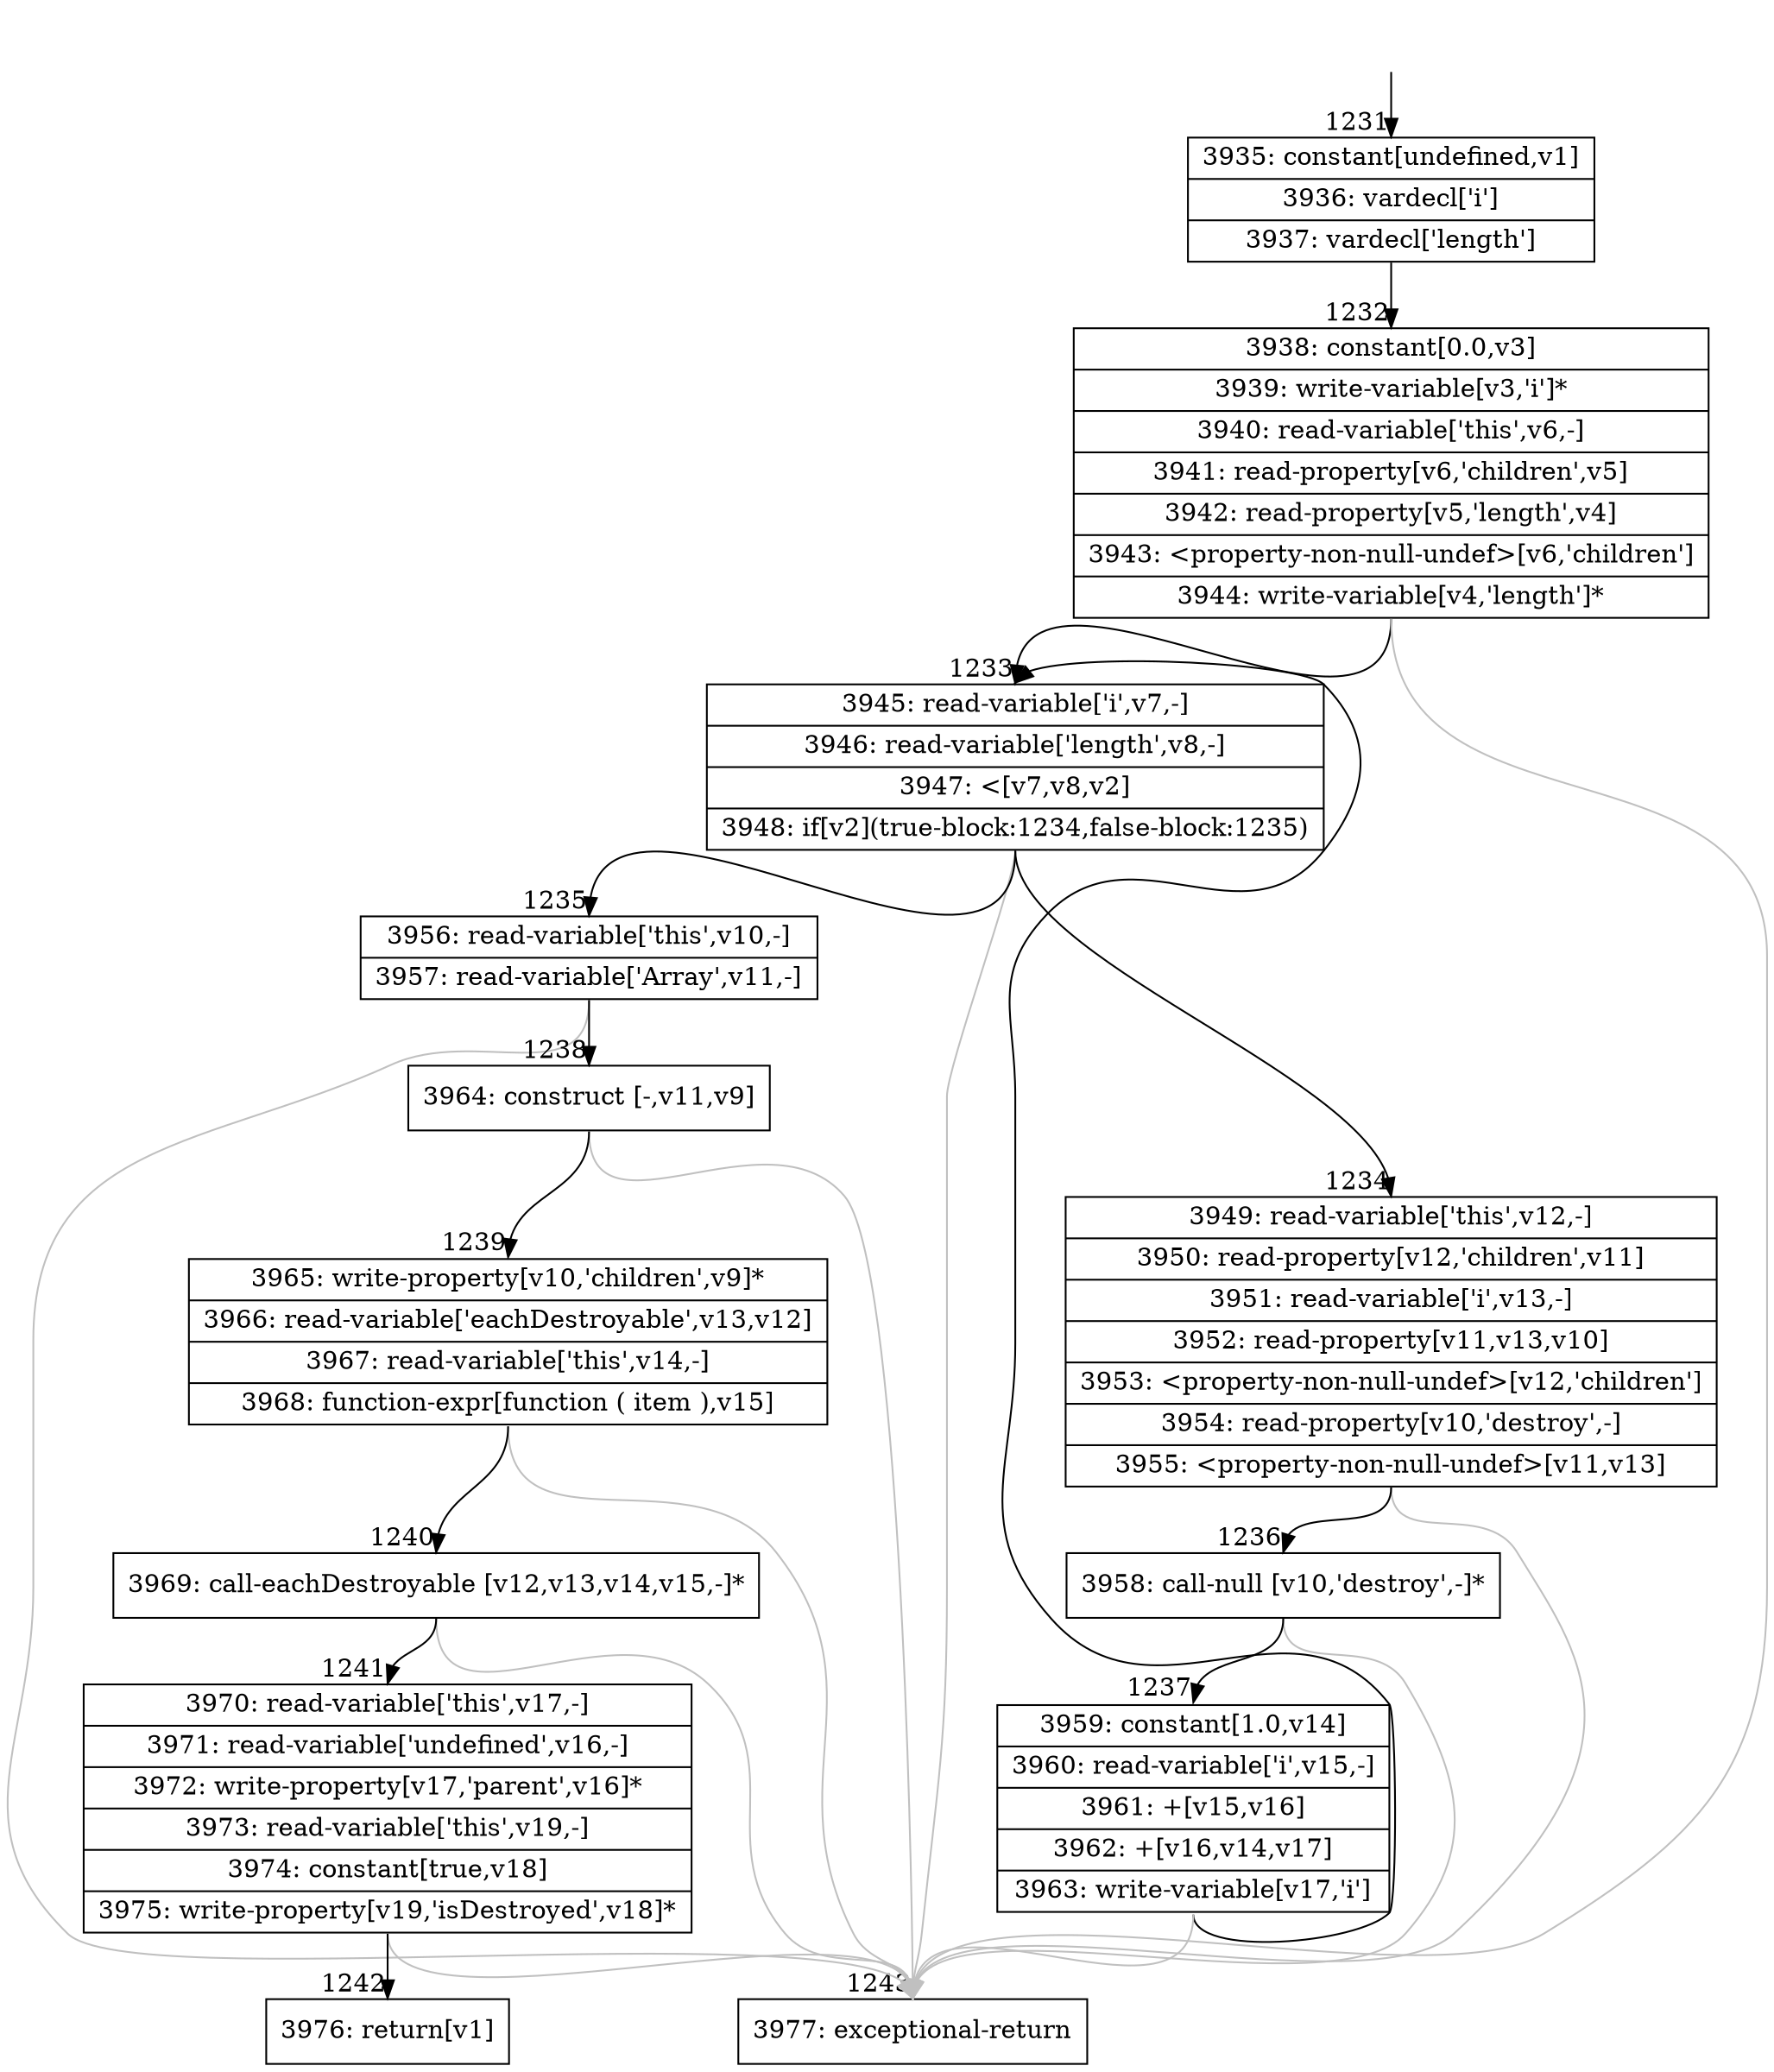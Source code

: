 digraph {
rankdir="TD"
BB_entry91[shape=none,label=""];
BB_entry91 -> BB1231 [tailport=s, headport=n, headlabel="    1231"]
BB1231 [shape=record label="{3935: constant[undefined,v1]|3936: vardecl['i']|3937: vardecl['length']}" ] 
BB1231 -> BB1232 [tailport=s, headport=n, headlabel="      1232"]
BB1232 [shape=record label="{3938: constant[0.0,v3]|3939: write-variable[v3,'i']*|3940: read-variable['this',v6,-]|3941: read-property[v6,'children',v5]|3942: read-property[v5,'length',v4]|3943: \<property-non-null-undef\>[v6,'children']|3944: write-variable[v4,'length']*}" ] 
BB1232 -> BB1233 [tailport=s, headport=n, headlabel="      1233"]
BB1232 -> BB1243 [tailport=s, headport=n, color=gray, headlabel="      1243"]
BB1233 [shape=record label="{3945: read-variable['i',v7,-]|3946: read-variable['length',v8,-]|3947: \<[v7,v8,v2]|3948: if[v2](true-block:1234,false-block:1235)}" ] 
BB1233 -> BB1234 [tailport=s, headport=n, headlabel="      1234"]
BB1233 -> BB1235 [tailport=s, headport=n, headlabel="      1235"]
BB1233 -> BB1243 [tailport=s, headport=n, color=gray]
BB1234 [shape=record label="{3949: read-variable['this',v12,-]|3950: read-property[v12,'children',v11]|3951: read-variable['i',v13,-]|3952: read-property[v11,v13,v10]|3953: \<property-non-null-undef\>[v12,'children']|3954: read-property[v10,'destroy',-]|3955: \<property-non-null-undef\>[v11,v13]}" ] 
BB1234 -> BB1236 [tailport=s, headport=n, headlabel="      1236"]
BB1234 -> BB1243 [tailport=s, headport=n, color=gray]
BB1235 [shape=record label="{3956: read-variable['this',v10,-]|3957: read-variable['Array',v11,-]}" ] 
BB1235 -> BB1238 [tailport=s, headport=n, headlabel="      1238"]
BB1235 -> BB1243 [tailport=s, headport=n, color=gray]
BB1236 [shape=record label="{3958: call-null [v10,'destroy',-]*}" ] 
BB1236 -> BB1237 [tailport=s, headport=n, headlabel="      1237"]
BB1236 -> BB1243 [tailport=s, headport=n, color=gray]
BB1237 [shape=record label="{3959: constant[1.0,v14]|3960: read-variable['i',v15,-]|3961: +[v15,v16]|3962: +[v16,v14,v17]|3963: write-variable[v17,'i']}" ] 
BB1237 -> BB1233 [tailport=s, headport=n]
BB1237 -> BB1243 [tailport=s, headport=n, color=gray]
BB1238 [shape=record label="{3964: construct [-,v11,v9]}" ] 
BB1238 -> BB1239 [tailport=s, headport=n, headlabel="      1239"]
BB1238 -> BB1243 [tailport=s, headport=n, color=gray]
BB1239 [shape=record label="{3965: write-property[v10,'children',v9]*|3966: read-variable['eachDestroyable',v13,v12]|3967: read-variable['this',v14,-]|3968: function-expr[function ( item ),v15]}" ] 
BB1239 -> BB1240 [tailport=s, headport=n, headlabel="      1240"]
BB1239 -> BB1243 [tailport=s, headport=n, color=gray]
BB1240 [shape=record label="{3969: call-eachDestroyable [v12,v13,v14,v15,-]*}" ] 
BB1240 -> BB1241 [tailport=s, headport=n, headlabel="      1241"]
BB1240 -> BB1243 [tailport=s, headport=n, color=gray]
BB1241 [shape=record label="{3970: read-variable['this',v17,-]|3971: read-variable['undefined',v16,-]|3972: write-property[v17,'parent',v16]*|3973: read-variable['this',v19,-]|3974: constant[true,v18]|3975: write-property[v19,'isDestroyed',v18]*}" ] 
BB1241 -> BB1242 [tailport=s, headport=n, headlabel="      1242"]
BB1241 -> BB1243 [tailport=s, headport=n, color=gray]
BB1242 [shape=record label="{3976: return[v1]}" ] 
BB1243 [shape=record label="{3977: exceptional-return}" ] 
//#$~ 1725
}
